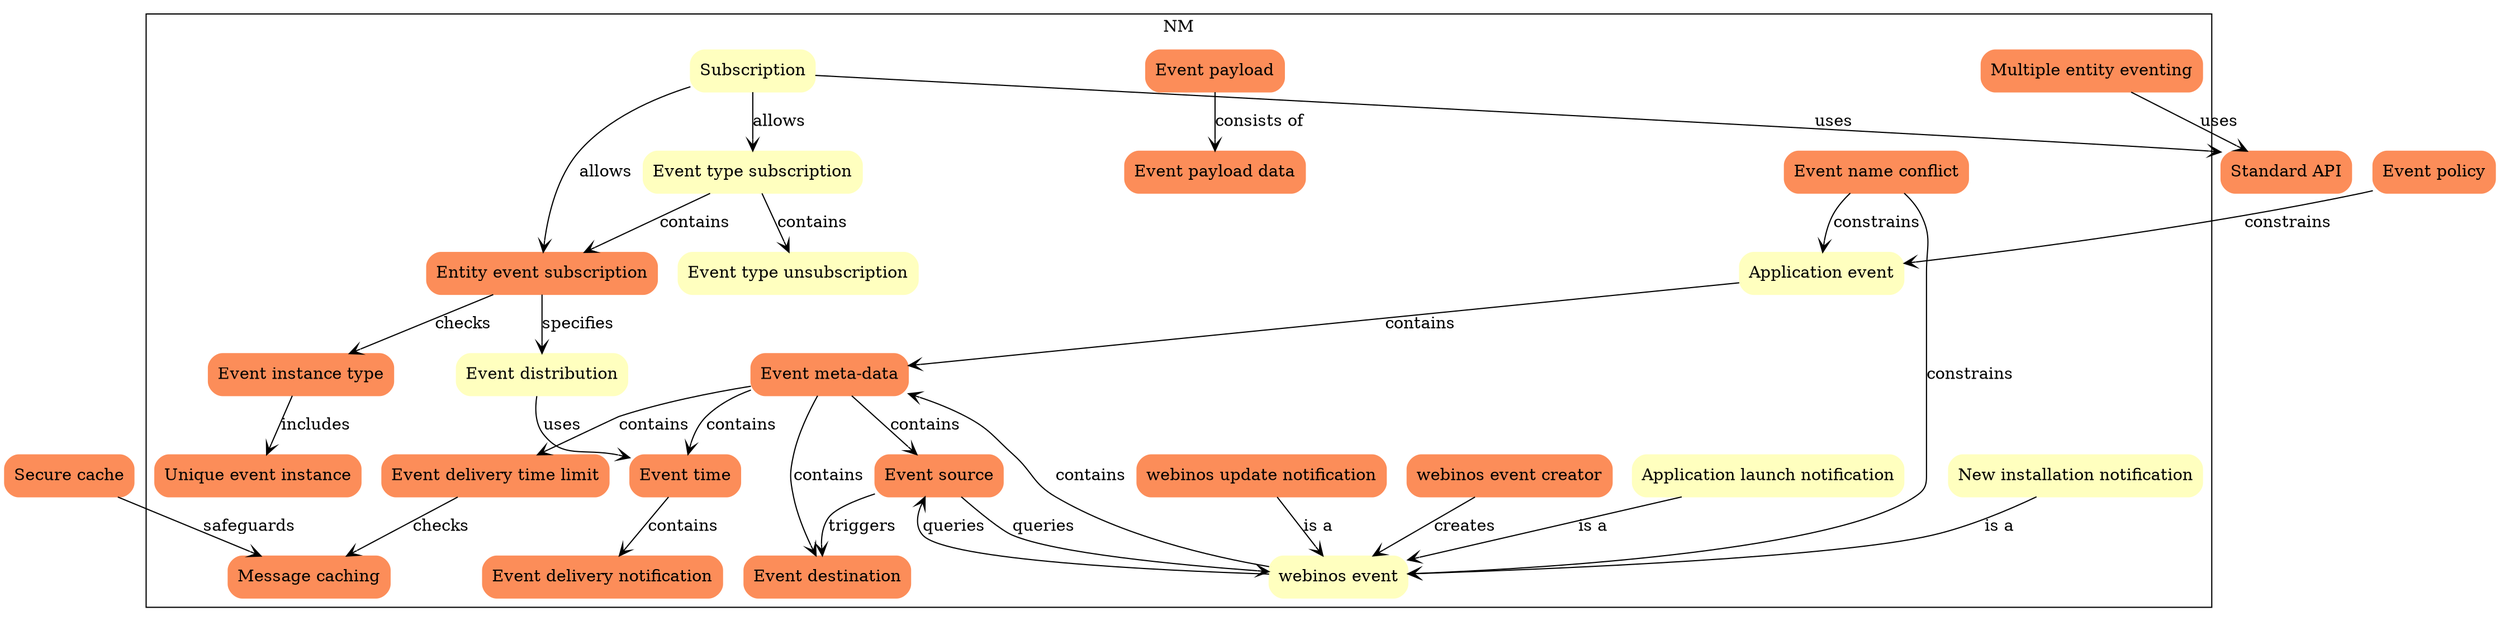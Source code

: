 digraph webinosTraceability {
 graph [rankdir="TB"];
  node [shape=rectangle,style="rounded,filled",colorscheme="spectral3",color="1"];
 edge [arrowhead=vee,];



subgraph cluster_NM {
  label = "NM";
  
  "Application event" [color=2,scenarios="",backlog="",usecases="CAP3,LC2,LC3,NM1"];
  "Application launch notification" [color=2,scenarios="",backlog="",usecases="CAP3"];
  "Entity event subscription" [scenarios="",backlog="",usecases="NM2"];
  "Event delivery notification" [scenarios="",backlog="",usecases=""];
  "Event delivery time limit" [scenarios="",backlog="",usecases=""];
  "Event destination" [scenarios="",backlog="",usecases=""];
  "Event distribution" [color=2,scenarios="",backlog="",usecases="NM1,NM2"];
  "Event instance type" [scenarios="",backlog="",usecases=""];
  "Event meta-data" [scenarios="",backlog="",usecases=""];
  "Event name conflict" [scenarios="",backlog="",usecases="NM2"];
  "Event payload" [scenarios="",backlog="",usecases=""];
  "Event payload data" [scenarios="",backlog="",usecases=""];
  "Event source" [scenarios="",backlog="",usecases=""];
  "Event time" [scenarios="",backlog="",usecases=""];
  "Event type subscription" [color=2,scenarios="",backlog="",usecases="CAP3,CAP5,NM1,NM2"];
  "Event type unsubscription" [color=2,scenarios="",backlog="",usecases="NM1"];
  "Message caching" [scenarios="",backlog="",usecases=""];
  "Multiple entity eventing" [scenarios="",backlog="",usecases="NM1,NM2"];
  "New installation notification" [color=2,scenarios="",backlog="",usecases="PS7,PS8"];
  "Subscription" [color=2,scenarios="",backlog="",usecases="NM1,NM2,CAP4"];
  "Unique event instance" [scenarios="",backlog="",usecases="NM2"];
  "webinos event creator" [scenarios="",backlog="",usecases="NM2"];
  "webinos event" [color=2,backlog="",scenarios="",usecases="CAP5,NM3,NM2,CAP4"];
  "webinos update notification" [scenarios="",backlog="",usecases=""];
 }
 "Event type subscription" -> "Entity event subscription" [label="contains"]
 "Event type subscription" -> "Event type unsubscription" [label="contains"]
 "Event time" -> "Event delivery notification" [label="contains"]
 "Event delivery time limit" -> "Message caching" [label="checks"]
 "Entity event subscription" -> "Event distribution" [label="specifies"]
 "Event instance type" -> "Unique event instance" [label="includes"]
 "Entity event subscription" -> "Event instance type" [label="checks"]
 "webinos event" -> "Event source" [label="queries"]
 "Event source" -> "Event destination" [label="triggers"] 
 "Event payload" -> "Event payload data" [label="consists of"]
 "Event distribution" -> "Event time" [label="uses"]
 "webinos event" -> "Event meta-data" [label="contains"]
 "Event source" -> "webinos event" [label="queries"]
 "New installation notification" -> "webinos event" [label="is a"]
 "Application launch notification" -> "webinos event" [label="is a"]
 "webinos event creator" -> "webinos event" [label="creates"];
 "Application event" -> "Event meta-data" [label="contains"];
 "Event name conflict" -> "Application event" [label="constrains"];
 "Event name conflict" -> "webinos event" [label="constrains"];
 "Multiple entity eventing" -> "Standard API" [label="uses"];
 "Subscription" -> "Event type subscription" [label="allows"];
 "Subscription" -> "Entity event subscription" [label="allows"];
 "Subscription" -> "Standard API" [label="uses"];
 "webinos update notification" -> "webinos event" [label="is a"];
 "Event policy" -> "Application event" [label="constrains"];
 "Event meta-data" -> "Event time" [label="contains"];
 "Event meta-data" -> "Event delivery time limit" [label="contains"];
 "Event meta-data" -> "Event source" [label="contains"];
 "Event meta-data" -> "Event destination" [label="contains"];
 "Secure cache" -> "Message caching" [label="safeguards"];
}
